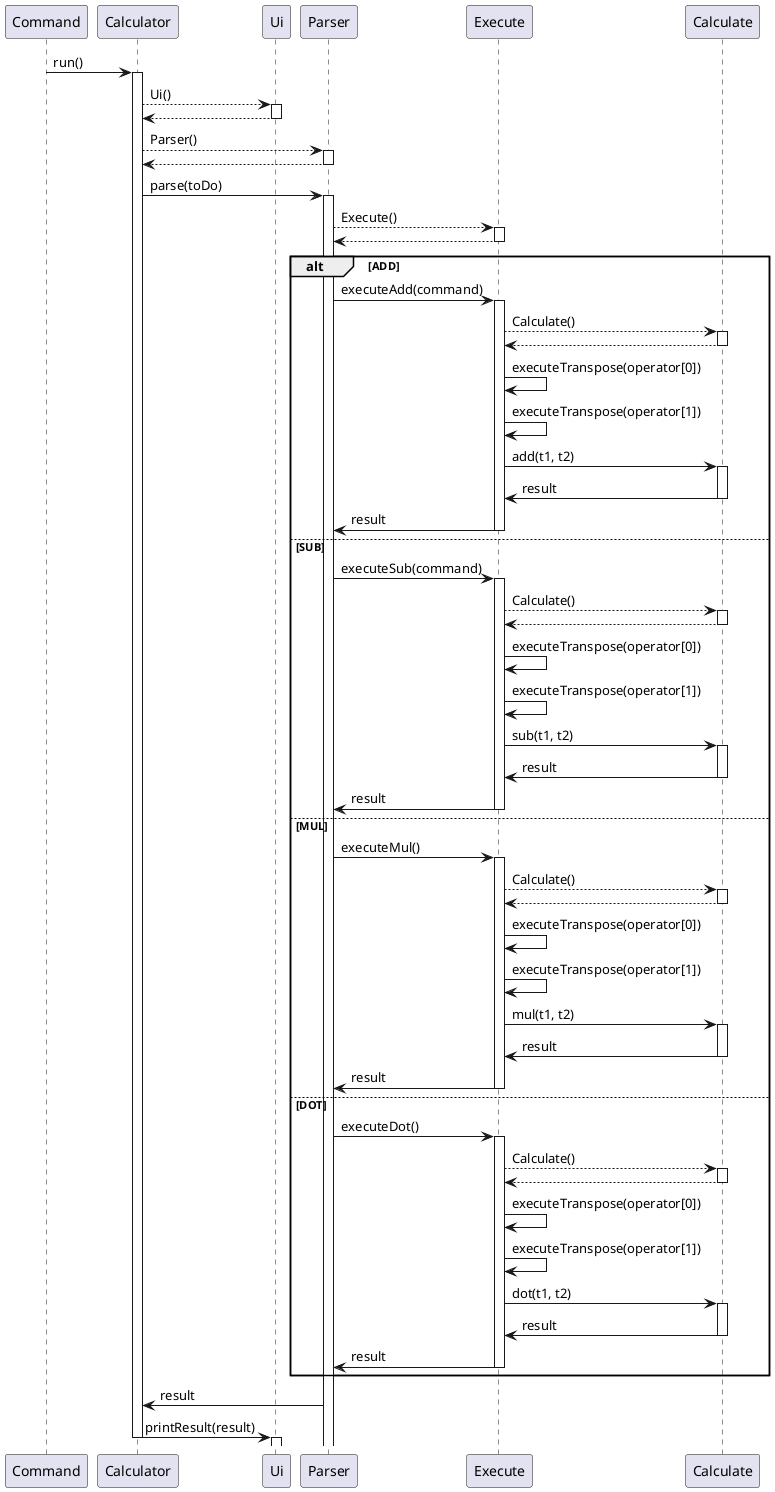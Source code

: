 @startuml
'https://plantuml.com/sequence-diagram

Command -> Calculator : run()
activate Calculator

Calculator --> Ui : Ui()
activate Ui
Ui --> Calculator
deactivate Ui

Calculator --> Parser : Parser()
activate Parser
Parser --> Calculator
deactivate Parser

Calculator -> Parser : parse(toDo)
activate Parser

Parser --> Execute : Execute()
activate Execute
Execute --> Parser
deactivate Execute

alt ADD
    Parser -> Execute : executeAdd(command)
    activate Execute

    Execute --> Calculate : Calculate()
    activate Calculate
    Calculate --> Execute
    deactivate Calculate

    Execute -> Execute : executeTranspose(operator[0])
    Execute -> Execute : executeTranspose(operator[1])

    Execute -> Calculate : add(t1, t2)
    activate Calculate
    Calculate -> Execute : result
    deactivate Calculate

    Execute -> Parser : result
    deactivate Execute
else SUB
    Parser -> Execute : executeSub(command)
    activate Execute

    Execute --> Calculate : Calculate()
    activate Calculate
    Calculate --> Execute
    deactivate Calculate

    Execute -> Execute : executeTranspose(operator[0])
    Execute -> Execute : executeTranspose(operator[1])

    Execute -> Calculate : sub(t1, t2)
    activate Calculate
    Calculate -> Execute : result
    deactivate Calculate

    Execute -> Parser : result
    deactivate Execute
else MUL
    Parser -> Execute : executeMul()
    activate Execute

    Execute --> Calculate : Calculate()
    activate Calculate
    Calculate --> Execute
    deactivate Calculate

    Execute -> Execute : executeTranspose(operator[0])
    Execute -> Execute : executeTranspose(operator[1])

    Execute -> Calculate : mul(t1, t2)
    activate Calculate
    Calculate -> Execute : result
    deactivate Calculate

    Execute -> Parser : result
    deactivate Execute
else DOT
    Parser -> Execute : executeDot()
    activate Execute

    Execute --> Calculate : Calculate()
    activate Calculate
    Calculate --> Execute
    deactivate Calculate

    Execute -> Execute : executeTranspose(operator[0])
    Execute -> Execute : executeTranspose(operator[1])

    Execute -> Calculate : dot(t1, t2)
    activate Calculate
    Calculate -> Execute : result
    deactivate Calculate

    Execute -> Parser : result
    deactivate Execute
end

Parser -> Calculator : result

Calculator -> Ui : printResult(result)
deactivate Calculator

activate Ui
deactivate Ui

@enduml